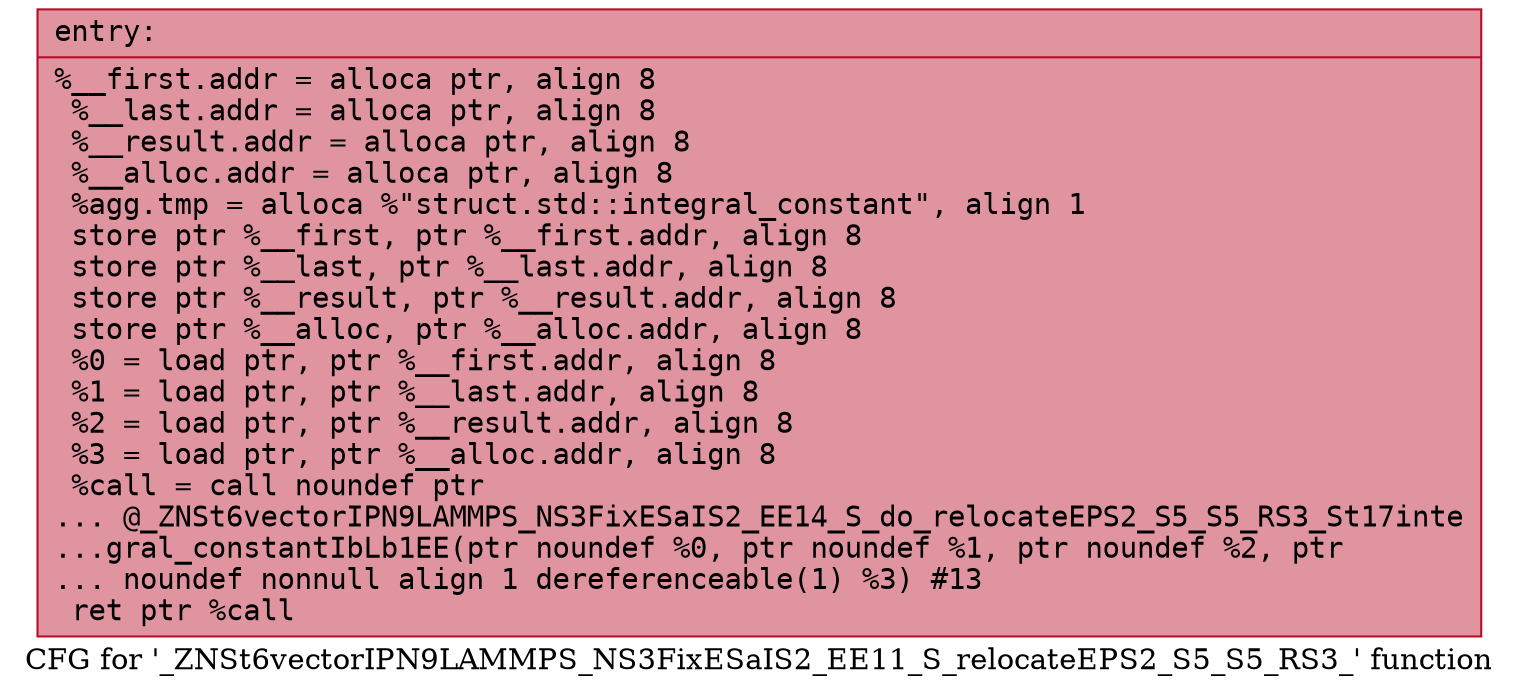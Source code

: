 digraph "CFG for '_ZNSt6vectorIPN9LAMMPS_NS3FixESaIS2_EE11_S_relocateEPS2_S5_S5_RS3_' function" {
	label="CFG for '_ZNSt6vectorIPN9LAMMPS_NS3FixESaIS2_EE11_S_relocateEPS2_S5_S5_RS3_' function";

	Node0x561f1656e740 [shape=record,color="#b70d28ff", style=filled, fillcolor="#b70d2870" fontname="Courier",label="{entry:\l|  %__first.addr = alloca ptr, align 8\l  %__last.addr = alloca ptr, align 8\l  %__result.addr = alloca ptr, align 8\l  %__alloc.addr = alloca ptr, align 8\l  %agg.tmp = alloca %\"struct.std::integral_constant\", align 1\l  store ptr %__first, ptr %__first.addr, align 8\l  store ptr %__last, ptr %__last.addr, align 8\l  store ptr %__result, ptr %__result.addr, align 8\l  store ptr %__alloc, ptr %__alloc.addr, align 8\l  %0 = load ptr, ptr %__first.addr, align 8\l  %1 = load ptr, ptr %__last.addr, align 8\l  %2 = load ptr, ptr %__result.addr, align 8\l  %3 = load ptr, ptr %__alloc.addr, align 8\l  %call = call noundef ptr\l... @_ZNSt6vectorIPN9LAMMPS_NS3FixESaIS2_EE14_S_do_relocateEPS2_S5_S5_RS3_St17inte\l...gral_constantIbLb1EE(ptr noundef %0, ptr noundef %1, ptr noundef %2, ptr\l... noundef nonnull align 1 dereferenceable(1) %3) #13\l  ret ptr %call\l}"];
}
